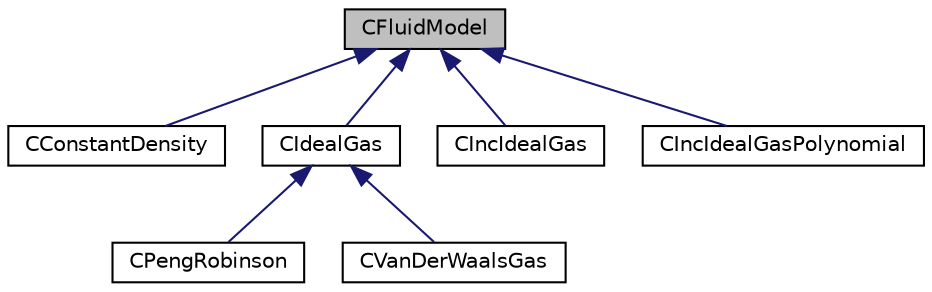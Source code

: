 digraph "CFluidModel"
{
  edge [fontname="Helvetica",fontsize="10",labelfontname="Helvetica",labelfontsize="10"];
  node [fontname="Helvetica",fontsize="10",shape=record];
  Node0 [label="CFluidModel",height=0.2,width=0.4,color="black", fillcolor="grey75", style="filled", fontcolor="black"];
  Node0 -> Node1 [dir="back",color="midnightblue",fontsize="10",style="solid",fontname="Helvetica"];
  Node1 [label="CConstantDensity",height=0.2,width=0.4,color="black", fillcolor="white", style="filled",URL="$class_c_constant_density.html",tooltip="Child class for defining a constant density gas model (incompressible only). "];
  Node0 -> Node2 [dir="back",color="midnightblue",fontsize="10",style="solid",fontname="Helvetica"];
  Node2 [label="CIdealGas",height=0.2,width=0.4,color="black", fillcolor="white", style="filled",URL="$class_c_ideal_gas.html",tooltip="Child class for defining ideal gas model. "];
  Node2 -> Node3 [dir="back",color="midnightblue",fontsize="10",style="solid",fontname="Helvetica"];
  Node3 [label="CPengRobinson",height=0.2,width=0.4,color="black", fillcolor="white", style="filled",URL="$class_c_peng_robinson.html",tooltip="Child class for defining the Peng-Robinson model. "];
  Node2 -> Node4 [dir="back",color="midnightblue",fontsize="10",style="solid",fontname="Helvetica"];
  Node4 [label="CVanDerWaalsGas",height=0.2,width=0.4,color="black", fillcolor="white", style="filled",URL="$class_c_van_der_waals_gas.html",tooltip="Child class for defining the Van der Waals model. "];
  Node0 -> Node5 [dir="back",color="midnightblue",fontsize="10",style="solid",fontname="Helvetica"];
  Node5 [label="CIncIdealGas",height=0.2,width=0.4,color="black", fillcolor="white", style="filled",URL="$class_c_inc_ideal_gas.html",tooltip="Child class for defining an incompressible ideal gas model. "];
  Node0 -> Node6 [dir="back",color="midnightblue",fontsize="10",style="solid",fontname="Helvetica"];
  Node6 [label="CIncIdealGasPolynomial",height=0.2,width=0.4,color="black", fillcolor="white", style="filled",URL="$class_c_inc_ideal_gas_polynomial.html",tooltip="Child class for defining a custom incompressible ideal gas model. "];
}
